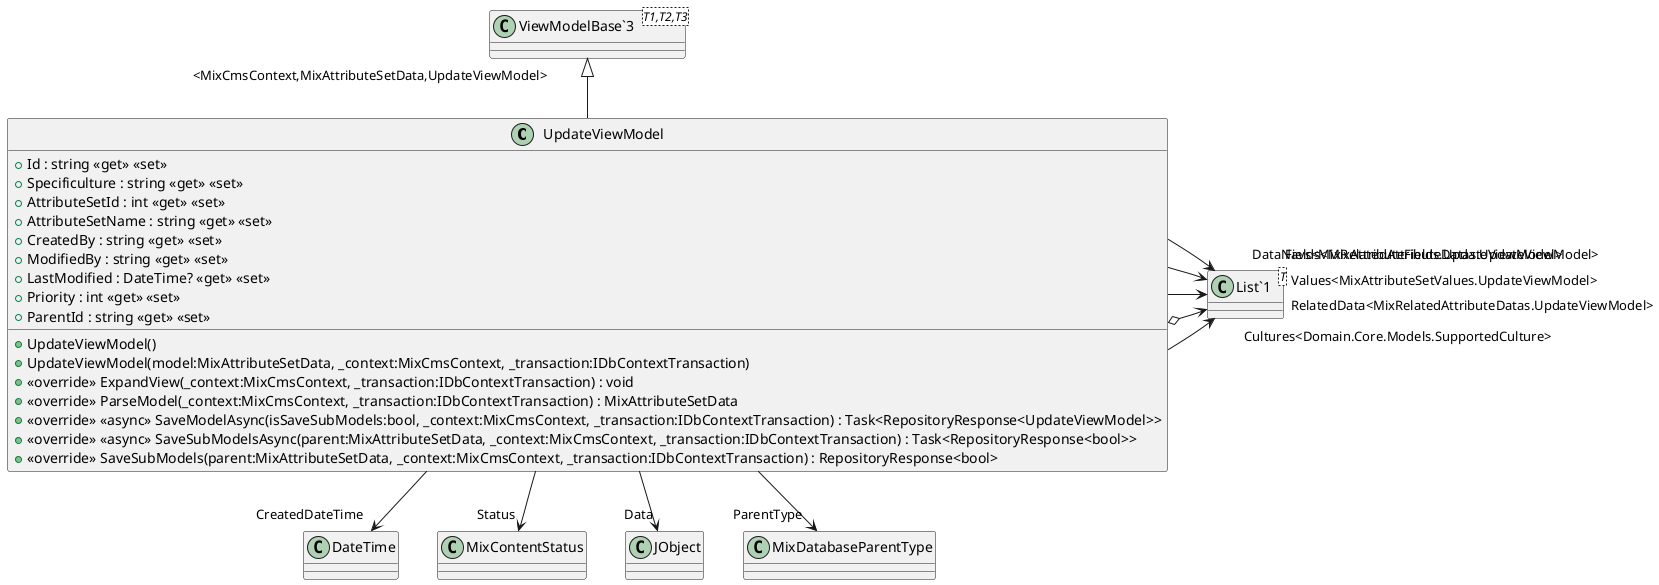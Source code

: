 @startuml
class UpdateViewModel {
    + Id : string <<get>> <<set>>
    + Specificulture : string <<get>> <<set>>
    + AttributeSetId : int <<get>> <<set>>
    + AttributeSetName : string <<get>> <<set>>
    + CreatedBy : string <<get>> <<set>>
    + ModifiedBy : string <<get>> <<set>>
    + LastModified : DateTime? <<get>> <<set>>
    + Priority : int <<get>> <<set>>
    + ParentId : string <<get>> <<set>>
    + UpdateViewModel()
    + UpdateViewModel(model:MixAttributeSetData, _context:MixCmsContext, _transaction:IDbContextTransaction)
    + <<override>> ExpandView(_context:MixCmsContext, _transaction:IDbContextTransaction) : void
    + <<override>> ParseModel(_context:MixCmsContext, _transaction:IDbContextTransaction) : MixAttributeSetData
    + <<override>> <<async>> SaveModelAsync(isSaveSubModels:bool, _context:MixCmsContext, _transaction:IDbContextTransaction) : Task<RepositoryResponse<UpdateViewModel>>
    + <<override>> <<async>> SaveSubModelsAsync(parent:MixAttributeSetData, _context:MixCmsContext, _transaction:IDbContextTransaction) : Task<RepositoryResponse<bool>>
    + <<override>> SaveSubModels(parent:MixAttributeSetData, _context:MixCmsContext, _transaction:IDbContextTransaction) : RepositoryResponse<bool>
}
class "ViewModelBase`3"<T1,T2,T3> {
}
class "List`1"<T> {
}
"ViewModelBase`3" "<MixCmsContext,MixAttributeSetData,UpdateViewModel>" <|-- UpdateViewModel
UpdateViewModel --> "Cultures<Domain.Core.Models.SupportedCulture>" "List`1"
UpdateViewModel --> "CreatedDateTime" DateTime
UpdateViewModel --> "Status" MixContentStatus
UpdateViewModel o-> "RelatedData<MixRelatedAttributeDatas.UpdateViewModel>" "List`1"
UpdateViewModel --> "Values<MixAttributeSetValues.UpdateViewModel>" "List`1"
UpdateViewModel --> "Fields<MixAttributeFields.UpdateViewModel>" "List`1"
UpdateViewModel --> "DataNavs<MixRelatedAttributeDatas.UpdateViewModel>" "List`1"
UpdateViewModel --> "Data" JObject
UpdateViewModel --> "ParentType" MixDatabaseParentType
@enduml
